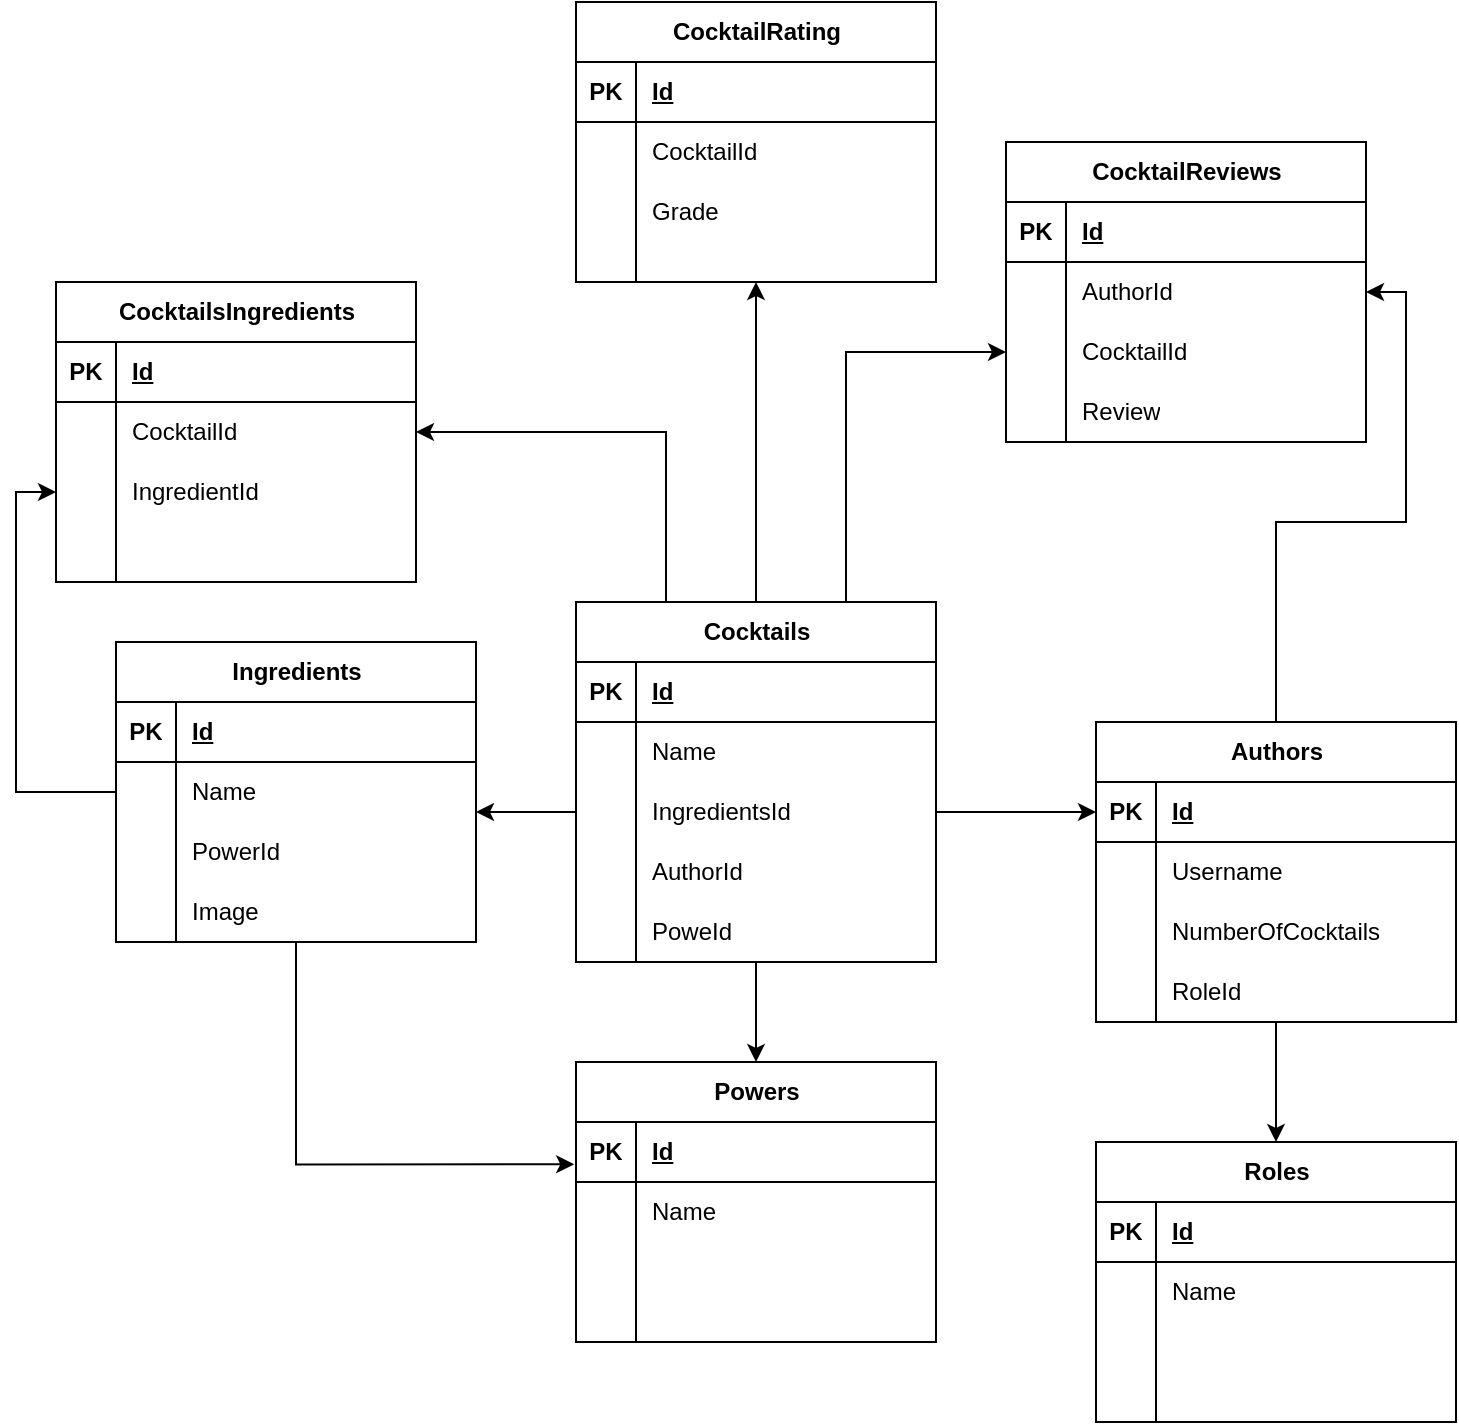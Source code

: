 <mxfile version="23.1.5" type="device">
  <diagram id="R2lEEEUBdFMjLlhIrx00" name="Page-1">
    <mxGraphModel dx="1687" dy="922" grid="1" gridSize="10" guides="1" tooltips="1" connect="1" arrows="1" fold="1" page="1" pageScale="1" pageWidth="850" pageHeight="1100" math="0" shadow="0" extFonts="Permanent Marker^https://fonts.googleapis.com/css?family=Permanent+Marker">
      <root>
        <mxCell id="0" />
        <mxCell id="1" parent="0" />
        <mxCell id="tjx7NVeAdlBkjloBfWhO-52" style="edgeStyle=orthogonalEdgeStyle;rounded=0;orthogonalLoop=1;jettySize=auto;html=1;entryX=0.5;entryY=0;entryDx=0;entryDy=0;" parent="1" source="tjx7NVeAdlBkjloBfWhO-1" target="tjx7NVeAdlBkjloBfWhO-35" edge="1">
          <mxGeometry relative="1" as="geometry" />
        </mxCell>
        <mxCell id="9WMXYfJEgyXdL9mKjUUM-34" style="edgeStyle=orthogonalEdgeStyle;rounded=0;orthogonalLoop=1;jettySize=auto;html=1;exitX=0.25;exitY=0;exitDx=0;exitDy=0;entryX=1;entryY=0.5;entryDx=0;entryDy=0;" edge="1" parent="1" source="tjx7NVeAdlBkjloBfWhO-1" target="9WMXYfJEgyXdL9mKjUUM-5">
          <mxGeometry relative="1" as="geometry" />
        </mxCell>
        <mxCell id="9WMXYfJEgyXdL9mKjUUM-35" style="edgeStyle=orthogonalEdgeStyle;rounded=0;orthogonalLoop=1;jettySize=auto;html=1;exitX=0.75;exitY=0;exitDx=0;exitDy=0;entryX=0;entryY=0.5;entryDx=0;entryDy=0;" edge="1" parent="1" source="tjx7NVeAdlBkjloBfWhO-1" target="9WMXYfJEgyXdL9mKjUUM-26">
          <mxGeometry relative="1" as="geometry" />
        </mxCell>
        <mxCell id="tjx7NVeAdlBkjloBfWhO-1" value="Cocktails" style="shape=table;startSize=30;container=1;collapsible=1;childLayout=tableLayout;fixedRows=1;rowLines=0;fontStyle=1;align=center;resizeLast=1;html=1;" parent="1" vertex="1">
          <mxGeometry x="345" y="410" width="180" height="180" as="geometry" />
        </mxCell>
        <mxCell id="tjx7NVeAdlBkjloBfWhO-2" value="" style="shape=tableRow;horizontal=0;startSize=0;swimlaneHead=0;swimlaneBody=0;fillColor=none;collapsible=0;dropTarget=0;points=[[0,0.5],[1,0.5]];portConstraint=eastwest;top=0;left=0;right=0;bottom=1;" parent="tjx7NVeAdlBkjloBfWhO-1" vertex="1">
          <mxGeometry y="30" width="180" height="30" as="geometry" />
        </mxCell>
        <mxCell id="tjx7NVeAdlBkjloBfWhO-3" value="PK" style="shape=partialRectangle;connectable=0;fillColor=none;top=0;left=0;bottom=0;right=0;fontStyle=1;overflow=hidden;whiteSpace=wrap;html=1;" parent="tjx7NVeAdlBkjloBfWhO-2" vertex="1">
          <mxGeometry width="30" height="30" as="geometry">
            <mxRectangle width="30" height="30" as="alternateBounds" />
          </mxGeometry>
        </mxCell>
        <mxCell id="tjx7NVeAdlBkjloBfWhO-4" value="Id" style="shape=partialRectangle;connectable=0;fillColor=none;top=0;left=0;bottom=0;right=0;align=left;spacingLeft=6;fontStyle=5;overflow=hidden;whiteSpace=wrap;html=1;" parent="tjx7NVeAdlBkjloBfWhO-2" vertex="1">
          <mxGeometry x="30" width="150" height="30" as="geometry">
            <mxRectangle width="150" height="30" as="alternateBounds" />
          </mxGeometry>
        </mxCell>
        <mxCell id="tjx7NVeAdlBkjloBfWhO-5" value="" style="shape=tableRow;horizontal=0;startSize=0;swimlaneHead=0;swimlaneBody=0;fillColor=none;collapsible=0;dropTarget=0;points=[[0,0.5],[1,0.5]];portConstraint=eastwest;top=0;left=0;right=0;bottom=0;" parent="tjx7NVeAdlBkjloBfWhO-1" vertex="1">
          <mxGeometry y="60" width="180" height="30" as="geometry" />
        </mxCell>
        <mxCell id="tjx7NVeAdlBkjloBfWhO-6" value="" style="shape=partialRectangle;connectable=0;fillColor=none;top=0;left=0;bottom=0;right=0;editable=1;overflow=hidden;whiteSpace=wrap;html=1;" parent="tjx7NVeAdlBkjloBfWhO-5" vertex="1">
          <mxGeometry width="30" height="30" as="geometry">
            <mxRectangle width="30" height="30" as="alternateBounds" />
          </mxGeometry>
        </mxCell>
        <mxCell id="tjx7NVeAdlBkjloBfWhO-7" value="Name" style="shape=partialRectangle;connectable=0;fillColor=none;top=0;left=0;bottom=0;right=0;align=left;spacingLeft=6;overflow=hidden;whiteSpace=wrap;html=1;" parent="tjx7NVeAdlBkjloBfWhO-5" vertex="1">
          <mxGeometry x="30" width="150" height="30" as="geometry">
            <mxRectangle width="150" height="30" as="alternateBounds" />
          </mxGeometry>
        </mxCell>
        <mxCell id="tjx7NVeAdlBkjloBfWhO-8" value="" style="shape=tableRow;horizontal=0;startSize=0;swimlaneHead=0;swimlaneBody=0;fillColor=none;collapsible=0;dropTarget=0;points=[[0,0.5],[1,0.5]];portConstraint=eastwest;top=0;left=0;right=0;bottom=0;" parent="tjx7NVeAdlBkjloBfWhO-1" vertex="1">
          <mxGeometry y="90" width="180" height="30" as="geometry" />
        </mxCell>
        <mxCell id="tjx7NVeAdlBkjloBfWhO-9" value="" style="shape=partialRectangle;connectable=0;fillColor=none;top=0;left=0;bottom=0;right=0;editable=1;overflow=hidden;whiteSpace=wrap;html=1;" parent="tjx7NVeAdlBkjloBfWhO-8" vertex="1">
          <mxGeometry width="30" height="30" as="geometry">
            <mxRectangle width="30" height="30" as="alternateBounds" />
          </mxGeometry>
        </mxCell>
        <mxCell id="tjx7NVeAdlBkjloBfWhO-10" value="IngredientsId" style="shape=partialRectangle;connectable=0;fillColor=none;top=0;left=0;bottom=0;right=0;align=left;spacingLeft=6;overflow=hidden;whiteSpace=wrap;html=1;" parent="tjx7NVeAdlBkjloBfWhO-8" vertex="1">
          <mxGeometry x="30" width="150" height="30" as="geometry">
            <mxRectangle width="150" height="30" as="alternateBounds" />
          </mxGeometry>
        </mxCell>
        <mxCell id="tjx7NVeAdlBkjloBfWhO-11" value="" style="shape=tableRow;horizontal=0;startSize=0;swimlaneHead=0;swimlaneBody=0;fillColor=none;collapsible=0;dropTarget=0;points=[[0,0.5],[1,0.5]];portConstraint=eastwest;top=0;left=0;right=0;bottom=0;" parent="tjx7NVeAdlBkjloBfWhO-1" vertex="1">
          <mxGeometry y="120" width="180" height="60" as="geometry" />
        </mxCell>
        <mxCell id="tjx7NVeAdlBkjloBfWhO-12" value="" style="shape=partialRectangle;connectable=0;fillColor=none;top=0;left=0;bottom=0;right=0;editable=1;overflow=hidden;whiteSpace=wrap;html=1;" parent="tjx7NVeAdlBkjloBfWhO-11" vertex="1">
          <mxGeometry width="30" height="60" as="geometry">
            <mxRectangle width="30" height="60" as="alternateBounds" />
          </mxGeometry>
        </mxCell>
        <mxCell id="tjx7NVeAdlBkjloBfWhO-13" value="" style="shape=partialRectangle;connectable=0;fillColor=none;top=0;left=0;bottom=0;right=0;align=left;spacingLeft=6;overflow=hidden;whiteSpace=wrap;html=1;" parent="tjx7NVeAdlBkjloBfWhO-11" vertex="1">
          <mxGeometry x="30" width="150" height="60" as="geometry">
            <mxRectangle width="150" height="60" as="alternateBounds" />
          </mxGeometry>
        </mxCell>
        <mxCell id="tjx7NVeAdlBkjloBfWhO-18" value="AuthorId" style="shape=partialRectangle;connectable=0;fillColor=none;top=0;left=0;bottom=0;right=0;align=left;spacingLeft=6;overflow=hidden;whiteSpace=wrap;html=1;" parent="1" vertex="1">
          <mxGeometry x="375" y="530" width="150" height="30" as="geometry">
            <mxRectangle width="150" height="30" as="alternateBounds" />
          </mxGeometry>
        </mxCell>
        <mxCell id="tjx7NVeAdlBkjloBfWhO-19" value="PoweId" style="shape=partialRectangle;connectable=0;fillColor=none;top=0;left=0;bottom=0;right=0;align=left;spacingLeft=6;overflow=hidden;whiteSpace=wrap;html=1;" parent="1" vertex="1">
          <mxGeometry x="375" y="560" width="150" height="30" as="geometry">
            <mxRectangle width="150" height="30" as="alternateBounds" />
          </mxGeometry>
        </mxCell>
        <mxCell id="tjx7NVeAdlBkjloBfWhO-82" style="edgeStyle=orthogonalEdgeStyle;rounded=0;orthogonalLoop=1;jettySize=auto;html=1;entryX=0.5;entryY=0;entryDx=0;entryDy=0;" parent="1" source="tjx7NVeAdlBkjloBfWhO-20" target="tjx7NVeAdlBkjloBfWhO-69" edge="1">
          <mxGeometry relative="1" as="geometry" />
        </mxCell>
        <mxCell id="9WMXYfJEgyXdL9mKjUUM-33" style="edgeStyle=orthogonalEdgeStyle;rounded=0;orthogonalLoop=1;jettySize=auto;html=1;entryX=1;entryY=0.5;entryDx=0;entryDy=0;" edge="1" parent="1" source="tjx7NVeAdlBkjloBfWhO-20" target="9WMXYfJEgyXdL9mKjUUM-23">
          <mxGeometry relative="1" as="geometry" />
        </mxCell>
        <mxCell id="tjx7NVeAdlBkjloBfWhO-20" value="Authors" style="shape=table;startSize=30;container=1;collapsible=1;childLayout=tableLayout;fixedRows=1;rowLines=0;fontStyle=1;align=center;resizeLast=1;html=1;" parent="1" vertex="1">
          <mxGeometry x="605" y="470" width="180" height="150" as="geometry" />
        </mxCell>
        <mxCell id="tjx7NVeAdlBkjloBfWhO-21" value="" style="shape=tableRow;horizontal=0;startSize=0;swimlaneHead=0;swimlaneBody=0;fillColor=none;collapsible=0;dropTarget=0;points=[[0,0.5],[1,0.5]];portConstraint=eastwest;top=0;left=0;right=0;bottom=1;" parent="tjx7NVeAdlBkjloBfWhO-20" vertex="1">
          <mxGeometry y="30" width="180" height="30" as="geometry" />
        </mxCell>
        <mxCell id="tjx7NVeAdlBkjloBfWhO-22" value="PK" style="shape=partialRectangle;connectable=0;fillColor=none;top=0;left=0;bottom=0;right=0;fontStyle=1;overflow=hidden;whiteSpace=wrap;html=1;" parent="tjx7NVeAdlBkjloBfWhO-21" vertex="1">
          <mxGeometry width="30" height="30" as="geometry">
            <mxRectangle width="30" height="30" as="alternateBounds" />
          </mxGeometry>
        </mxCell>
        <mxCell id="tjx7NVeAdlBkjloBfWhO-23" value="Id" style="shape=partialRectangle;connectable=0;fillColor=none;top=0;left=0;bottom=0;right=0;align=left;spacingLeft=6;fontStyle=5;overflow=hidden;whiteSpace=wrap;html=1;" parent="tjx7NVeAdlBkjloBfWhO-21" vertex="1">
          <mxGeometry x="30" width="150" height="30" as="geometry">
            <mxRectangle width="150" height="30" as="alternateBounds" />
          </mxGeometry>
        </mxCell>
        <mxCell id="tjx7NVeAdlBkjloBfWhO-24" value="" style="shape=tableRow;horizontal=0;startSize=0;swimlaneHead=0;swimlaneBody=0;fillColor=none;collapsible=0;dropTarget=0;points=[[0,0.5],[1,0.5]];portConstraint=eastwest;top=0;left=0;right=0;bottom=0;" parent="tjx7NVeAdlBkjloBfWhO-20" vertex="1">
          <mxGeometry y="60" width="180" height="30" as="geometry" />
        </mxCell>
        <mxCell id="tjx7NVeAdlBkjloBfWhO-25" value="" style="shape=partialRectangle;connectable=0;fillColor=none;top=0;left=0;bottom=0;right=0;editable=1;overflow=hidden;whiteSpace=wrap;html=1;" parent="tjx7NVeAdlBkjloBfWhO-24" vertex="1">
          <mxGeometry width="30" height="30" as="geometry">
            <mxRectangle width="30" height="30" as="alternateBounds" />
          </mxGeometry>
        </mxCell>
        <mxCell id="tjx7NVeAdlBkjloBfWhO-26" value="Username" style="shape=partialRectangle;connectable=0;fillColor=none;top=0;left=0;bottom=0;right=0;align=left;spacingLeft=6;overflow=hidden;whiteSpace=wrap;html=1;" parent="tjx7NVeAdlBkjloBfWhO-24" vertex="1">
          <mxGeometry x="30" width="150" height="30" as="geometry">
            <mxRectangle width="150" height="30" as="alternateBounds" />
          </mxGeometry>
        </mxCell>
        <mxCell id="tjx7NVeAdlBkjloBfWhO-27" value="" style="shape=tableRow;horizontal=0;startSize=0;swimlaneHead=0;swimlaneBody=0;fillColor=none;collapsible=0;dropTarget=0;points=[[0,0.5],[1,0.5]];portConstraint=eastwest;top=0;left=0;right=0;bottom=0;" parent="tjx7NVeAdlBkjloBfWhO-20" vertex="1">
          <mxGeometry y="90" width="180" height="30" as="geometry" />
        </mxCell>
        <mxCell id="tjx7NVeAdlBkjloBfWhO-28" value="" style="shape=partialRectangle;connectable=0;fillColor=none;top=0;left=0;bottom=0;right=0;editable=1;overflow=hidden;whiteSpace=wrap;html=1;" parent="tjx7NVeAdlBkjloBfWhO-27" vertex="1">
          <mxGeometry width="30" height="30" as="geometry">
            <mxRectangle width="30" height="30" as="alternateBounds" />
          </mxGeometry>
        </mxCell>
        <mxCell id="tjx7NVeAdlBkjloBfWhO-29" value="NumberOfCocktails" style="shape=partialRectangle;connectable=0;fillColor=none;top=0;left=0;bottom=0;right=0;align=left;spacingLeft=6;overflow=hidden;whiteSpace=wrap;html=1;" parent="tjx7NVeAdlBkjloBfWhO-27" vertex="1">
          <mxGeometry x="30" width="150" height="30" as="geometry">
            <mxRectangle width="150" height="30" as="alternateBounds" />
          </mxGeometry>
        </mxCell>
        <mxCell id="tjx7NVeAdlBkjloBfWhO-30" value="" style="shape=tableRow;horizontal=0;startSize=0;swimlaneHead=0;swimlaneBody=0;fillColor=none;collapsible=0;dropTarget=0;points=[[0,0.5],[1,0.5]];portConstraint=eastwest;top=0;left=0;right=0;bottom=0;" parent="tjx7NVeAdlBkjloBfWhO-20" vertex="1">
          <mxGeometry y="120" width="180" height="30" as="geometry" />
        </mxCell>
        <mxCell id="tjx7NVeAdlBkjloBfWhO-31" value="" style="shape=partialRectangle;connectable=0;fillColor=none;top=0;left=0;bottom=0;right=0;editable=1;overflow=hidden;whiteSpace=wrap;html=1;" parent="tjx7NVeAdlBkjloBfWhO-30" vertex="1">
          <mxGeometry width="30" height="30" as="geometry">
            <mxRectangle width="30" height="30" as="alternateBounds" />
          </mxGeometry>
        </mxCell>
        <mxCell id="tjx7NVeAdlBkjloBfWhO-32" value="" style="shape=partialRectangle;connectable=0;fillColor=none;top=0;left=0;bottom=0;right=0;align=left;spacingLeft=6;overflow=hidden;whiteSpace=wrap;html=1;" parent="tjx7NVeAdlBkjloBfWhO-30" vertex="1">
          <mxGeometry x="30" width="150" height="30" as="geometry">
            <mxRectangle width="150" height="30" as="alternateBounds" />
          </mxGeometry>
        </mxCell>
        <mxCell id="tjx7NVeAdlBkjloBfWhO-33" style="edgeStyle=orthogonalEdgeStyle;rounded=0;orthogonalLoop=1;jettySize=auto;html=1;exitX=1;exitY=0.5;exitDx=0;exitDy=0;entryX=0;entryY=0.5;entryDx=0;entryDy=0;" parent="1" source="tjx7NVeAdlBkjloBfWhO-8" target="tjx7NVeAdlBkjloBfWhO-21" edge="1">
          <mxGeometry relative="1" as="geometry" />
        </mxCell>
        <mxCell id="tjx7NVeAdlBkjloBfWhO-35" value="Powers" style="shape=table;startSize=30;container=1;collapsible=1;childLayout=tableLayout;fixedRows=1;rowLines=0;fontStyle=1;align=center;resizeLast=1;html=1;" parent="1" vertex="1">
          <mxGeometry x="345" y="640" width="180" height="140" as="geometry" />
        </mxCell>
        <mxCell id="tjx7NVeAdlBkjloBfWhO-36" value="" style="shape=tableRow;horizontal=0;startSize=0;swimlaneHead=0;swimlaneBody=0;fillColor=none;collapsible=0;dropTarget=0;points=[[0,0.5],[1,0.5]];portConstraint=eastwest;top=0;left=0;right=0;bottom=1;" parent="tjx7NVeAdlBkjloBfWhO-35" vertex="1">
          <mxGeometry y="30" width="180" height="30" as="geometry" />
        </mxCell>
        <mxCell id="tjx7NVeAdlBkjloBfWhO-37" value="PK" style="shape=partialRectangle;connectable=0;fillColor=none;top=0;left=0;bottom=0;right=0;fontStyle=1;overflow=hidden;whiteSpace=wrap;html=1;" parent="tjx7NVeAdlBkjloBfWhO-36" vertex="1">
          <mxGeometry width="30" height="30" as="geometry">
            <mxRectangle width="30" height="30" as="alternateBounds" />
          </mxGeometry>
        </mxCell>
        <mxCell id="tjx7NVeAdlBkjloBfWhO-38" value="Id" style="shape=partialRectangle;connectable=0;fillColor=none;top=0;left=0;bottom=0;right=0;align=left;spacingLeft=6;fontStyle=5;overflow=hidden;whiteSpace=wrap;html=1;" parent="tjx7NVeAdlBkjloBfWhO-36" vertex="1">
          <mxGeometry x="30" width="150" height="30" as="geometry">
            <mxRectangle width="150" height="30" as="alternateBounds" />
          </mxGeometry>
        </mxCell>
        <mxCell id="tjx7NVeAdlBkjloBfWhO-39" value="" style="shape=tableRow;horizontal=0;startSize=0;swimlaneHead=0;swimlaneBody=0;fillColor=none;collapsible=0;dropTarget=0;points=[[0,0.5],[1,0.5]];portConstraint=eastwest;top=0;left=0;right=0;bottom=0;" parent="tjx7NVeAdlBkjloBfWhO-35" vertex="1">
          <mxGeometry y="60" width="180" height="30" as="geometry" />
        </mxCell>
        <mxCell id="tjx7NVeAdlBkjloBfWhO-40" value="" style="shape=partialRectangle;connectable=0;fillColor=none;top=0;left=0;bottom=0;right=0;editable=1;overflow=hidden;whiteSpace=wrap;html=1;" parent="tjx7NVeAdlBkjloBfWhO-39" vertex="1">
          <mxGeometry width="30" height="30" as="geometry">
            <mxRectangle width="30" height="30" as="alternateBounds" />
          </mxGeometry>
        </mxCell>
        <mxCell id="tjx7NVeAdlBkjloBfWhO-41" value="Name" style="shape=partialRectangle;connectable=0;fillColor=none;top=0;left=0;bottom=0;right=0;align=left;spacingLeft=6;overflow=hidden;whiteSpace=wrap;html=1;" parent="tjx7NVeAdlBkjloBfWhO-39" vertex="1">
          <mxGeometry x="30" width="150" height="30" as="geometry">
            <mxRectangle width="150" height="30" as="alternateBounds" />
          </mxGeometry>
        </mxCell>
        <mxCell id="tjx7NVeAdlBkjloBfWhO-42" value="" style="shape=tableRow;horizontal=0;startSize=0;swimlaneHead=0;swimlaneBody=0;fillColor=none;collapsible=0;dropTarget=0;points=[[0,0.5],[1,0.5]];portConstraint=eastwest;top=0;left=0;right=0;bottom=0;" parent="tjx7NVeAdlBkjloBfWhO-35" vertex="1">
          <mxGeometry y="90" width="180" height="30" as="geometry" />
        </mxCell>
        <mxCell id="tjx7NVeAdlBkjloBfWhO-43" value="" style="shape=partialRectangle;connectable=0;fillColor=none;top=0;left=0;bottom=0;right=0;editable=1;overflow=hidden;whiteSpace=wrap;html=1;" parent="tjx7NVeAdlBkjloBfWhO-42" vertex="1">
          <mxGeometry width="30" height="30" as="geometry">
            <mxRectangle width="30" height="30" as="alternateBounds" />
          </mxGeometry>
        </mxCell>
        <mxCell id="tjx7NVeAdlBkjloBfWhO-44" value="" style="shape=partialRectangle;connectable=0;fillColor=none;top=0;left=0;bottom=0;right=0;align=left;spacingLeft=6;overflow=hidden;whiteSpace=wrap;html=1;" parent="tjx7NVeAdlBkjloBfWhO-42" vertex="1">
          <mxGeometry x="30" width="150" height="30" as="geometry">
            <mxRectangle width="150" height="30" as="alternateBounds" />
          </mxGeometry>
        </mxCell>
        <mxCell id="tjx7NVeAdlBkjloBfWhO-45" value="" style="shape=tableRow;horizontal=0;startSize=0;swimlaneHead=0;swimlaneBody=0;fillColor=none;collapsible=0;dropTarget=0;points=[[0,0.5],[1,0.5]];portConstraint=eastwest;top=0;left=0;right=0;bottom=0;" parent="tjx7NVeAdlBkjloBfWhO-35" vertex="1">
          <mxGeometry y="120" width="180" height="20" as="geometry" />
        </mxCell>
        <mxCell id="tjx7NVeAdlBkjloBfWhO-46" value="" style="shape=partialRectangle;connectable=0;fillColor=none;top=0;left=0;bottom=0;right=0;editable=1;overflow=hidden;whiteSpace=wrap;html=1;" parent="tjx7NVeAdlBkjloBfWhO-45" vertex="1">
          <mxGeometry width="30" height="20" as="geometry">
            <mxRectangle width="30" height="20" as="alternateBounds" />
          </mxGeometry>
        </mxCell>
        <mxCell id="tjx7NVeAdlBkjloBfWhO-47" value="" style="shape=partialRectangle;connectable=0;fillColor=none;top=0;left=0;bottom=0;right=0;align=left;spacingLeft=6;overflow=hidden;whiteSpace=wrap;html=1;" parent="tjx7NVeAdlBkjloBfWhO-45" vertex="1">
          <mxGeometry x="30" width="150" height="20" as="geometry">
            <mxRectangle width="150" height="20" as="alternateBounds" />
          </mxGeometry>
        </mxCell>
        <mxCell id="tjx7NVeAdlBkjloBfWhO-53" value="Ingredients" style="shape=table;startSize=30;container=1;collapsible=1;childLayout=tableLayout;fixedRows=1;rowLines=0;fontStyle=1;align=center;resizeLast=1;html=1;" parent="1" vertex="1">
          <mxGeometry x="115" y="430" width="180" height="150" as="geometry" />
        </mxCell>
        <mxCell id="tjx7NVeAdlBkjloBfWhO-54" value="" style="shape=tableRow;horizontal=0;startSize=0;swimlaneHead=0;swimlaneBody=0;fillColor=none;collapsible=0;dropTarget=0;points=[[0,0.5],[1,0.5]];portConstraint=eastwest;top=0;left=0;right=0;bottom=1;" parent="tjx7NVeAdlBkjloBfWhO-53" vertex="1">
          <mxGeometry y="30" width="180" height="30" as="geometry" />
        </mxCell>
        <mxCell id="tjx7NVeAdlBkjloBfWhO-55" value="PK" style="shape=partialRectangle;connectable=0;fillColor=none;top=0;left=0;bottom=0;right=0;fontStyle=1;overflow=hidden;whiteSpace=wrap;html=1;" parent="tjx7NVeAdlBkjloBfWhO-54" vertex="1">
          <mxGeometry width="30" height="30" as="geometry">
            <mxRectangle width="30" height="30" as="alternateBounds" />
          </mxGeometry>
        </mxCell>
        <mxCell id="tjx7NVeAdlBkjloBfWhO-56" value="Id" style="shape=partialRectangle;connectable=0;fillColor=none;top=0;left=0;bottom=0;right=0;align=left;spacingLeft=6;fontStyle=5;overflow=hidden;whiteSpace=wrap;html=1;" parent="tjx7NVeAdlBkjloBfWhO-54" vertex="1">
          <mxGeometry x="30" width="150" height="30" as="geometry">
            <mxRectangle width="150" height="30" as="alternateBounds" />
          </mxGeometry>
        </mxCell>
        <mxCell id="tjx7NVeAdlBkjloBfWhO-57" value="" style="shape=tableRow;horizontal=0;startSize=0;swimlaneHead=0;swimlaneBody=0;fillColor=none;collapsible=0;dropTarget=0;points=[[0,0.5],[1,0.5]];portConstraint=eastwest;top=0;left=0;right=0;bottom=0;" parent="tjx7NVeAdlBkjloBfWhO-53" vertex="1">
          <mxGeometry y="60" width="180" height="30" as="geometry" />
        </mxCell>
        <mxCell id="tjx7NVeAdlBkjloBfWhO-58" value="" style="shape=partialRectangle;connectable=0;fillColor=none;top=0;left=0;bottom=0;right=0;editable=1;overflow=hidden;whiteSpace=wrap;html=1;" parent="tjx7NVeAdlBkjloBfWhO-57" vertex="1">
          <mxGeometry width="30" height="30" as="geometry">
            <mxRectangle width="30" height="30" as="alternateBounds" />
          </mxGeometry>
        </mxCell>
        <mxCell id="tjx7NVeAdlBkjloBfWhO-59" value="Name" style="shape=partialRectangle;connectable=0;fillColor=none;top=0;left=0;bottom=0;right=0;align=left;spacingLeft=6;overflow=hidden;whiteSpace=wrap;html=1;" parent="tjx7NVeAdlBkjloBfWhO-57" vertex="1">
          <mxGeometry x="30" width="150" height="30" as="geometry">
            <mxRectangle width="150" height="30" as="alternateBounds" />
          </mxGeometry>
        </mxCell>
        <mxCell id="tjx7NVeAdlBkjloBfWhO-60" value="" style="shape=tableRow;horizontal=0;startSize=0;swimlaneHead=0;swimlaneBody=0;fillColor=none;collapsible=0;dropTarget=0;points=[[0,0.5],[1,0.5]];portConstraint=eastwest;top=0;left=0;right=0;bottom=0;" parent="tjx7NVeAdlBkjloBfWhO-53" vertex="1">
          <mxGeometry y="90" width="180" height="30" as="geometry" />
        </mxCell>
        <mxCell id="tjx7NVeAdlBkjloBfWhO-61" value="" style="shape=partialRectangle;connectable=0;fillColor=none;top=0;left=0;bottom=0;right=0;editable=1;overflow=hidden;whiteSpace=wrap;html=1;" parent="tjx7NVeAdlBkjloBfWhO-60" vertex="1">
          <mxGeometry width="30" height="30" as="geometry">
            <mxRectangle width="30" height="30" as="alternateBounds" />
          </mxGeometry>
        </mxCell>
        <mxCell id="tjx7NVeAdlBkjloBfWhO-62" value="PowerId" style="shape=partialRectangle;connectable=0;fillColor=none;top=0;left=0;bottom=0;right=0;align=left;spacingLeft=6;overflow=hidden;whiteSpace=wrap;html=1;" parent="tjx7NVeAdlBkjloBfWhO-60" vertex="1">
          <mxGeometry x="30" width="150" height="30" as="geometry">
            <mxRectangle width="150" height="30" as="alternateBounds" />
          </mxGeometry>
        </mxCell>
        <mxCell id="tjx7NVeAdlBkjloBfWhO-63" value="" style="shape=tableRow;horizontal=0;startSize=0;swimlaneHead=0;swimlaneBody=0;fillColor=none;collapsible=0;dropTarget=0;points=[[0,0.5],[1,0.5]];portConstraint=eastwest;top=0;left=0;right=0;bottom=0;" parent="tjx7NVeAdlBkjloBfWhO-53" vertex="1">
          <mxGeometry y="120" width="180" height="30" as="geometry" />
        </mxCell>
        <mxCell id="tjx7NVeAdlBkjloBfWhO-64" value="" style="shape=partialRectangle;connectable=0;fillColor=none;top=0;left=0;bottom=0;right=0;editable=1;overflow=hidden;whiteSpace=wrap;html=1;" parent="tjx7NVeAdlBkjloBfWhO-63" vertex="1">
          <mxGeometry width="30" height="30" as="geometry">
            <mxRectangle width="30" height="30" as="alternateBounds" />
          </mxGeometry>
        </mxCell>
        <mxCell id="tjx7NVeAdlBkjloBfWhO-65" value="" style="shape=partialRectangle;connectable=0;fillColor=none;top=0;left=0;bottom=0;right=0;align=left;spacingLeft=6;overflow=hidden;whiteSpace=wrap;html=1;" parent="tjx7NVeAdlBkjloBfWhO-63" vertex="1">
          <mxGeometry x="30" width="150" height="30" as="geometry">
            <mxRectangle width="150" height="30" as="alternateBounds" />
          </mxGeometry>
        </mxCell>
        <mxCell id="tjx7NVeAdlBkjloBfWhO-66" style="edgeStyle=orthogonalEdgeStyle;rounded=0;orthogonalLoop=1;jettySize=auto;html=1;entryX=1;entryY=0.833;entryDx=0;entryDy=0;entryPerimeter=0;" parent="1" source="tjx7NVeAdlBkjloBfWhO-8" target="tjx7NVeAdlBkjloBfWhO-57" edge="1">
          <mxGeometry relative="1" as="geometry" />
        </mxCell>
        <mxCell id="tjx7NVeAdlBkjloBfWhO-67" style="edgeStyle=orthogonalEdgeStyle;rounded=0;orthogonalLoop=1;jettySize=auto;html=1;entryX=-0.005;entryY=0.706;entryDx=0;entryDy=0;entryPerimeter=0;" parent="1" source="tjx7NVeAdlBkjloBfWhO-53" target="tjx7NVeAdlBkjloBfWhO-36" edge="1">
          <mxGeometry relative="1" as="geometry" />
        </mxCell>
        <mxCell id="tjx7NVeAdlBkjloBfWhO-68" value="RoleId" style="shape=partialRectangle;connectable=0;fillColor=none;top=0;left=0;bottom=0;right=0;align=left;spacingLeft=6;overflow=hidden;whiteSpace=wrap;html=1;" parent="1" vertex="1">
          <mxGeometry x="635" y="590" width="150" height="30" as="geometry">
            <mxRectangle width="150" height="30" as="alternateBounds" />
          </mxGeometry>
        </mxCell>
        <mxCell id="tjx7NVeAdlBkjloBfWhO-69" value="Roles" style="shape=table;startSize=30;container=1;collapsible=1;childLayout=tableLayout;fixedRows=1;rowLines=0;fontStyle=1;align=center;resizeLast=1;html=1;" parent="1" vertex="1">
          <mxGeometry x="605" y="680" width="180" height="140" as="geometry" />
        </mxCell>
        <mxCell id="tjx7NVeAdlBkjloBfWhO-70" value="" style="shape=tableRow;horizontal=0;startSize=0;swimlaneHead=0;swimlaneBody=0;fillColor=none;collapsible=0;dropTarget=0;points=[[0,0.5],[1,0.5]];portConstraint=eastwest;top=0;left=0;right=0;bottom=1;" parent="tjx7NVeAdlBkjloBfWhO-69" vertex="1">
          <mxGeometry y="30" width="180" height="30" as="geometry" />
        </mxCell>
        <mxCell id="tjx7NVeAdlBkjloBfWhO-71" value="PK" style="shape=partialRectangle;connectable=0;fillColor=none;top=0;left=0;bottom=0;right=0;fontStyle=1;overflow=hidden;whiteSpace=wrap;html=1;" parent="tjx7NVeAdlBkjloBfWhO-70" vertex="1">
          <mxGeometry width="30" height="30" as="geometry">
            <mxRectangle width="30" height="30" as="alternateBounds" />
          </mxGeometry>
        </mxCell>
        <mxCell id="tjx7NVeAdlBkjloBfWhO-72" value="Id" style="shape=partialRectangle;connectable=0;fillColor=none;top=0;left=0;bottom=0;right=0;align=left;spacingLeft=6;fontStyle=5;overflow=hidden;whiteSpace=wrap;html=1;" parent="tjx7NVeAdlBkjloBfWhO-70" vertex="1">
          <mxGeometry x="30" width="150" height="30" as="geometry">
            <mxRectangle width="150" height="30" as="alternateBounds" />
          </mxGeometry>
        </mxCell>
        <mxCell id="tjx7NVeAdlBkjloBfWhO-73" value="" style="shape=tableRow;horizontal=0;startSize=0;swimlaneHead=0;swimlaneBody=0;fillColor=none;collapsible=0;dropTarget=0;points=[[0,0.5],[1,0.5]];portConstraint=eastwest;top=0;left=0;right=0;bottom=0;" parent="tjx7NVeAdlBkjloBfWhO-69" vertex="1">
          <mxGeometry y="60" width="180" height="30" as="geometry" />
        </mxCell>
        <mxCell id="tjx7NVeAdlBkjloBfWhO-74" value="" style="shape=partialRectangle;connectable=0;fillColor=none;top=0;left=0;bottom=0;right=0;editable=1;overflow=hidden;whiteSpace=wrap;html=1;" parent="tjx7NVeAdlBkjloBfWhO-73" vertex="1">
          <mxGeometry width="30" height="30" as="geometry">
            <mxRectangle width="30" height="30" as="alternateBounds" />
          </mxGeometry>
        </mxCell>
        <mxCell id="tjx7NVeAdlBkjloBfWhO-75" value="Name" style="shape=partialRectangle;connectable=0;fillColor=none;top=0;left=0;bottom=0;right=0;align=left;spacingLeft=6;overflow=hidden;whiteSpace=wrap;html=1;" parent="tjx7NVeAdlBkjloBfWhO-73" vertex="1">
          <mxGeometry x="30" width="150" height="30" as="geometry">
            <mxRectangle width="150" height="30" as="alternateBounds" />
          </mxGeometry>
        </mxCell>
        <mxCell id="tjx7NVeAdlBkjloBfWhO-76" value="" style="shape=tableRow;horizontal=0;startSize=0;swimlaneHead=0;swimlaneBody=0;fillColor=none;collapsible=0;dropTarget=0;points=[[0,0.5],[1,0.5]];portConstraint=eastwest;top=0;left=0;right=0;bottom=0;" parent="tjx7NVeAdlBkjloBfWhO-69" vertex="1">
          <mxGeometry y="90" width="180" height="30" as="geometry" />
        </mxCell>
        <mxCell id="tjx7NVeAdlBkjloBfWhO-77" value="" style="shape=partialRectangle;connectable=0;fillColor=none;top=0;left=0;bottom=0;right=0;editable=1;overflow=hidden;whiteSpace=wrap;html=1;" parent="tjx7NVeAdlBkjloBfWhO-76" vertex="1">
          <mxGeometry width="30" height="30" as="geometry">
            <mxRectangle width="30" height="30" as="alternateBounds" />
          </mxGeometry>
        </mxCell>
        <mxCell id="tjx7NVeAdlBkjloBfWhO-78" value="" style="shape=partialRectangle;connectable=0;fillColor=none;top=0;left=0;bottom=0;right=0;align=left;spacingLeft=6;overflow=hidden;whiteSpace=wrap;html=1;" parent="tjx7NVeAdlBkjloBfWhO-76" vertex="1">
          <mxGeometry x="30" width="150" height="30" as="geometry">
            <mxRectangle width="150" height="30" as="alternateBounds" />
          </mxGeometry>
        </mxCell>
        <mxCell id="tjx7NVeAdlBkjloBfWhO-79" value="" style="shape=tableRow;horizontal=0;startSize=0;swimlaneHead=0;swimlaneBody=0;fillColor=none;collapsible=0;dropTarget=0;points=[[0,0.5],[1,0.5]];portConstraint=eastwest;top=0;left=0;right=0;bottom=0;" parent="tjx7NVeAdlBkjloBfWhO-69" vertex="1">
          <mxGeometry y="120" width="180" height="20" as="geometry" />
        </mxCell>
        <mxCell id="tjx7NVeAdlBkjloBfWhO-80" value="" style="shape=partialRectangle;connectable=0;fillColor=none;top=0;left=0;bottom=0;right=0;editable=1;overflow=hidden;whiteSpace=wrap;html=1;" parent="tjx7NVeAdlBkjloBfWhO-79" vertex="1">
          <mxGeometry width="30" height="20" as="geometry">
            <mxRectangle width="30" height="20" as="alternateBounds" />
          </mxGeometry>
        </mxCell>
        <mxCell id="tjx7NVeAdlBkjloBfWhO-81" value="" style="shape=partialRectangle;connectable=0;fillColor=none;top=0;left=0;bottom=0;right=0;align=left;spacingLeft=6;overflow=hidden;whiteSpace=wrap;html=1;" parent="tjx7NVeAdlBkjloBfWhO-79" vertex="1">
          <mxGeometry x="30" width="150" height="20" as="geometry">
            <mxRectangle width="150" height="20" as="alternateBounds" />
          </mxGeometry>
        </mxCell>
        <mxCell id="tjx7NVeAdlBkjloBfWhO-83" value="Image" style="shape=partialRectangle;connectable=0;fillColor=none;top=0;left=0;bottom=0;right=0;align=left;spacingLeft=6;overflow=hidden;whiteSpace=wrap;html=1;" parent="1" vertex="1">
          <mxGeometry x="145" y="550" width="150" height="30" as="geometry">
            <mxRectangle width="150" height="30" as="alternateBounds" />
          </mxGeometry>
        </mxCell>
        <mxCell id="9WMXYfJEgyXdL9mKjUUM-1" value="CocktailsIngredients" style="shape=table;startSize=30;container=1;collapsible=1;childLayout=tableLayout;fixedRows=1;rowLines=0;fontStyle=1;align=center;resizeLast=1;html=1;" vertex="1" parent="1">
          <mxGeometry x="85" y="250" width="180" height="150" as="geometry" />
        </mxCell>
        <mxCell id="9WMXYfJEgyXdL9mKjUUM-2" value="" style="shape=tableRow;horizontal=0;startSize=0;swimlaneHead=0;swimlaneBody=0;fillColor=none;collapsible=0;dropTarget=0;points=[[0,0.5],[1,0.5]];portConstraint=eastwest;top=0;left=0;right=0;bottom=1;" vertex="1" parent="9WMXYfJEgyXdL9mKjUUM-1">
          <mxGeometry y="30" width="180" height="30" as="geometry" />
        </mxCell>
        <mxCell id="9WMXYfJEgyXdL9mKjUUM-3" value="PK" style="shape=partialRectangle;connectable=0;fillColor=none;top=0;left=0;bottom=0;right=0;fontStyle=1;overflow=hidden;whiteSpace=wrap;html=1;" vertex="1" parent="9WMXYfJEgyXdL9mKjUUM-2">
          <mxGeometry width="30" height="30" as="geometry">
            <mxRectangle width="30" height="30" as="alternateBounds" />
          </mxGeometry>
        </mxCell>
        <mxCell id="9WMXYfJEgyXdL9mKjUUM-4" value="Id" style="shape=partialRectangle;connectable=0;fillColor=none;top=0;left=0;bottom=0;right=0;align=left;spacingLeft=6;fontStyle=5;overflow=hidden;whiteSpace=wrap;html=1;" vertex="1" parent="9WMXYfJEgyXdL9mKjUUM-2">
          <mxGeometry x="30" width="150" height="30" as="geometry">
            <mxRectangle width="150" height="30" as="alternateBounds" />
          </mxGeometry>
        </mxCell>
        <mxCell id="9WMXYfJEgyXdL9mKjUUM-5" value="" style="shape=tableRow;horizontal=0;startSize=0;swimlaneHead=0;swimlaneBody=0;fillColor=none;collapsible=0;dropTarget=0;points=[[0,0.5],[1,0.5]];portConstraint=eastwest;top=0;left=0;right=0;bottom=0;" vertex="1" parent="9WMXYfJEgyXdL9mKjUUM-1">
          <mxGeometry y="60" width="180" height="30" as="geometry" />
        </mxCell>
        <mxCell id="9WMXYfJEgyXdL9mKjUUM-6" value="" style="shape=partialRectangle;connectable=0;fillColor=none;top=0;left=0;bottom=0;right=0;editable=1;overflow=hidden;whiteSpace=wrap;html=1;" vertex="1" parent="9WMXYfJEgyXdL9mKjUUM-5">
          <mxGeometry width="30" height="30" as="geometry">
            <mxRectangle width="30" height="30" as="alternateBounds" />
          </mxGeometry>
        </mxCell>
        <mxCell id="9WMXYfJEgyXdL9mKjUUM-7" value="CocktailId" style="shape=partialRectangle;connectable=0;fillColor=none;top=0;left=0;bottom=0;right=0;align=left;spacingLeft=6;overflow=hidden;whiteSpace=wrap;html=1;" vertex="1" parent="9WMXYfJEgyXdL9mKjUUM-5">
          <mxGeometry x="30" width="150" height="30" as="geometry">
            <mxRectangle width="150" height="30" as="alternateBounds" />
          </mxGeometry>
        </mxCell>
        <mxCell id="9WMXYfJEgyXdL9mKjUUM-8" value="" style="shape=tableRow;horizontal=0;startSize=0;swimlaneHead=0;swimlaneBody=0;fillColor=none;collapsible=0;dropTarget=0;points=[[0,0.5],[1,0.5]];portConstraint=eastwest;top=0;left=0;right=0;bottom=0;" vertex="1" parent="9WMXYfJEgyXdL9mKjUUM-1">
          <mxGeometry y="90" width="180" height="30" as="geometry" />
        </mxCell>
        <mxCell id="9WMXYfJEgyXdL9mKjUUM-9" value="" style="shape=partialRectangle;connectable=0;fillColor=none;top=0;left=0;bottom=0;right=0;editable=1;overflow=hidden;whiteSpace=wrap;html=1;" vertex="1" parent="9WMXYfJEgyXdL9mKjUUM-8">
          <mxGeometry width="30" height="30" as="geometry">
            <mxRectangle width="30" height="30" as="alternateBounds" />
          </mxGeometry>
        </mxCell>
        <mxCell id="9WMXYfJEgyXdL9mKjUUM-10" value="IngredientId" style="shape=partialRectangle;connectable=0;fillColor=none;top=0;left=0;bottom=0;right=0;align=left;spacingLeft=6;overflow=hidden;whiteSpace=wrap;html=1;" vertex="1" parent="9WMXYfJEgyXdL9mKjUUM-8">
          <mxGeometry x="30" width="150" height="30" as="geometry">
            <mxRectangle width="150" height="30" as="alternateBounds" />
          </mxGeometry>
        </mxCell>
        <mxCell id="9WMXYfJEgyXdL9mKjUUM-11" value="" style="shape=tableRow;horizontal=0;startSize=0;swimlaneHead=0;swimlaneBody=0;fillColor=none;collapsible=0;dropTarget=0;points=[[0,0.5],[1,0.5]];portConstraint=eastwest;top=0;left=0;right=0;bottom=0;" vertex="1" parent="9WMXYfJEgyXdL9mKjUUM-1">
          <mxGeometry y="120" width="180" height="30" as="geometry" />
        </mxCell>
        <mxCell id="9WMXYfJEgyXdL9mKjUUM-12" value="" style="shape=partialRectangle;connectable=0;fillColor=none;top=0;left=0;bottom=0;right=0;editable=1;overflow=hidden;whiteSpace=wrap;html=1;" vertex="1" parent="9WMXYfJEgyXdL9mKjUUM-11">
          <mxGeometry width="30" height="30" as="geometry">
            <mxRectangle width="30" height="30" as="alternateBounds" />
          </mxGeometry>
        </mxCell>
        <mxCell id="9WMXYfJEgyXdL9mKjUUM-13" value="" style="shape=partialRectangle;connectable=0;fillColor=none;top=0;left=0;bottom=0;right=0;align=left;spacingLeft=6;overflow=hidden;whiteSpace=wrap;html=1;" vertex="1" parent="9WMXYfJEgyXdL9mKjUUM-11">
          <mxGeometry x="30" width="150" height="30" as="geometry">
            <mxRectangle width="150" height="30" as="alternateBounds" />
          </mxGeometry>
        </mxCell>
        <mxCell id="9WMXYfJEgyXdL9mKjUUM-18" style="edgeStyle=orthogonalEdgeStyle;rounded=0;orthogonalLoop=1;jettySize=auto;html=1;entryX=0;entryY=0.5;entryDx=0;entryDy=0;" edge="1" parent="1" source="tjx7NVeAdlBkjloBfWhO-57" target="9WMXYfJEgyXdL9mKjUUM-8">
          <mxGeometry relative="1" as="geometry" />
        </mxCell>
        <mxCell id="9WMXYfJEgyXdL9mKjUUM-19" value="CocktailReviews" style="shape=table;startSize=30;container=1;collapsible=1;childLayout=tableLayout;fixedRows=1;rowLines=0;fontStyle=1;align=center;resizeLast=1;html=1;" vertex="1" parent="1">
          <mxGeometry x="560" y="180" width="180" height="150" as="geometry" />
        </mxCell>
        <mxCell id="9WMXYfJEgyXdL9mKjUUM-20" value="" style="shape=tableRow;horizontal=0;startSize=0;swimlaneHead=0;swimlaneBody=0;fillColor=none;collapsible=0;dropTarget=0;points=[[0,0.5],[1,0.5]];portConstraint=eastwest;top=0;left=0;right=0;bottom=1;" vertex="1" parent="9WMXYfJEgyXdL9mKjUUM-19">
          <mxGeometry y="30" width="180" height="30" as="geometry" />
        </mxCell>
        <mxCell id="9WMXYfJEgyXdL9mKjUUM-21" value="PK" style="shape=partialRectangle;connectable=0;fillColor=none;top=0;left=0;bottom=0;right=0;fontStyle=1;overflow=hidden;whiteSpace=wrap;html=1;" vertex="1" parent="9WMXYfJEgyXdL9mKjUUM-20">
          <mxGeometry width="30" height="30" as="geometry">
            <mxRectangle width="30" height="30" as="alternateBounds" />
          </mxGeometry>
        </mxCell>
        <mxCell id="9WMXYfJEgyXdL9mKjUUM-22" value="Id" style="shape=partialRectangle;connectable=0;fillColor=none;top=0;left=0;bottom=0;right=0;align=left;spacingLeft=6;fontStyle=5;overflow=hidden;whiteSpace=wrap;html=1;" vertex="1" parent="9WMXYfJEgyXdL9mKjUUM-20">
          <mxGeometry x="30" width="150" height="30" as="geometry">
            <mxRectangle width="150" height="30" as="alternateBounds" />
          </mxGeometry>
        </mxCell>
        <mxCell id="9WMXYfJEgyXdL9mKjUUM-23" value="" style="shape=tableRow;horizontal=0;startSize=0;swimlaneHead=0;swimlaneBody=0;fillColor=none;collapsible=0;dropTarget=0;points=[[0,0.5],[1,0.5]];portConstraint=eastwest;top=0;left=0;right=0;bottom=0;" vertex="1" parent="9WMXYfJEgyXdL9mKjUUM-19">
          <mxGeometry y="60" width="180" height="30" as="geometry" />
        </mxCell>
        <mxCell id="9WMXYfJEgyXdL9mKjUUM-24" value="" style="shape=partialRectangle;connectable=0;fillColor=none;top=0;left=0;bottom=0;right=0;editable=1;overflow=hidden;whiteSpace=wrap;html=1;" vertex="1" parent="9WMXYfJEgyXdL9mKjUUM-23">
          <mxGeometry width="30" height="30" as="geometry">
            <mxRectangle width="30" height="30" as="alternateBounds" />
          </mxGeometry>
        </mxCell>
        <mxCell id="9WMXYfJEgyXdL9mKjUUM-25" value="AuthorId" style="shape=partialRectangle;connectable=0;fillColor=none;top=0;left=0;bottom=0;right=0;align=left;spacingLeft=6;overflow=hidden;whiteSpace=wrap;html=1;" vertex="1" parent="9WMXYfJEgyXdL9mKjUUM-23">
          <mxGeometry x="30" width="150" height="30" as="geometry">
            <mxRectangle width="150" height="30" as="alternateBounds" />
          </mxGeometry>
        </mxCell>
        <mxCell id="9WMXYfJEgyXdL9mKjUUM-26" value="" style="shape=tableRow;horizontal=0;startSize=0;swimlaneHead=0;swimlaneBody=0;fillColor=none;collapsible=0;dropTarget=0;points=[[0,0.5],[1,0.5]];portConstraint=eastwest;top=0;left=0;right=0;bottom=0;" vertex="1" parent="9WMXYfJEgyXdL9mKjUUM-19">
          <mxGeometry y="90" width="180" height="30" as="geometry" />
        </mxCell>
        <mxCell id="9WMXYfJEgyXdL9mKjUUM-27" value="" style="shape=partialRectangle;connectable=0;fillColor=none;top=0;left=0;bottom=0;right=0;editable=1;overflow=hidden;whiteSpace=wrap;html=1;" vertex="1" parent="9WMXYfJEgyXdL9mKjUUM-26">
          <mxGeometry width="30" height="30" as="geometry">
            <mxRectangle width="30" height="30" as="alternateBounds" />
          </mxGeometry>
        </mxCell>
        <mxCell id="9WMXYfJEgyXdL9mKjUUM-28" value="CocktailId" style="shape=partialRectangle;connectable=0;fillColor=none;top=0;left=0;bottom=0;right=0;align=left;spacingLeft=6;overflow=hidden;whiteSpace=wrap;html=1;" vertex="1" parent="9WMXYfJEgyXdL9mKjUUM-26">
          <mxGeometry x="30" width="150" height="30" as="geometry">
            <mxRectangle width="150" height="30" as="alternateBounds" />
          </mxGeometry>
        </mxCell>
        <mxCell id="9WMXYfJEgyXdL9mKjUUM-29" value="" style="shape=tableRow;horizontal=0;startSize=0;swimlaneHead=0;swimlaneBody=0;fillColor=none;collapsible=0;dropTarget=0;points=[[0,0.5],[1,0.5]];portConstraint=eastwest;top=0;left=0;right=0;bottom=0;" vertex="1" parent="9WMXYfJEgyXdL9mKjUUM-19">
          <mxGeometry y="120" width="180" height="30" as="geometry" />
        </mxCell>
        <mxCell id="9WMXYfJEgyXdL9mKjUUM-30" value="" style="shape=partialRectangle;connectable=0;fillColor=none;top=0;left=0;bottom=0;right=0;editable=1;overflow=hidden;whiteSpace=wrap;html=1;" vertex="1" parent="9WMXYfJEgyXdL9mKjUUM-29">
          <mxGeometry width="30" height="30" as="geometry">
            <mxRectangle width="30" height="30" as="alternateBounds" />
          </mxGeometry>
        </mxCell>
        <mxCell id="9WMXYfJEgyXdL9mKjUUM-31" value="Review" style="shape=partialRectangle;connectable=0;fillColor=none;top=0;left=0;bottom=0;right=0;align=left;spacingLeft=6;overflow=hidden;whiteSpace=wrap;html=1;" vertex="1" parent="9WMXYfJEgyXdL9mKjUUM-29">
          <mxGeometry x="30" width="150" height="30" as="geometry">
            <mxRectangle width="150" height="30" as="alternateBounds" />
          </mxGeometry>
        </mxCell>
        <mxCell id="9WMXYfJEgyXdL9mKjUUM-36" value="CocktailRating" style="shape=table;startSize=30;container=1;collapsible=1;childLayout=tableLayout;fixedRows=1;rowLines=0;fontStyle=1;align=center;resizeLast=1;html=1;" vertex="1" parent="1">
          <mxGeometry x="345" y="110" width="180" height="140" as="geometry" />
        </mxCell>
        <mxCell id="9WMXYfJEgyXdL9mKjUUM-37" value="" style="shape=tableRow;horizontal=0;startSize=0;swimlaneHead=0;swimlaneBody=0;fillColor=none;collapsible=0;dropTarget=0;points=[[0,0.5],[1,0.5]];portConstraint=eastwest;top=0;left=0;right=0;bottom=1;" vertex="1" parent="9WMXYfJEgyXdL9mKjUUM-36">
          <mxGeometry y="30" width="180" height="30" as="geometry" />
        </mxCell>
        <mxCell id="9WMXYfJEgyXdL9mKjUUM-38" value="PK" style="shape=partialRectangle;connectable=0;fillColor=none;top=0;left=0;bottom=0;right=0;fontStyle=1;overflow=hidden;whiteSpace=wrap;html=1;" vertex="1" parent="9WMXYfJEgyXdL9mKjUUM-37">
          <mxGeometry width="30" height="30" as="geometry">
            <mxRectangle width="30" height="30" as="alternateBounds" />
          </mxGeometry>
        </mxCell>
        <mxCell id="9WMXYfJEgyXdL9mKjUUM-39" value="Id" style="shape=partialRectangle;connectable=0;fillColor=none;top=0;left=0;bottom=0;right=0;align=left;spacingLeft=6;fontStyle=5;overflow=hidden;whiteSpace=wrap;html=1;" vertex="1" parent="9WMXYfJEgyXdL9mKjUUM-37">
          <mxGeometry x="30" width="150" height="30" as="geometry">
            <mxRectangle width="150" height="30" as="alternateBounds" />
          </mxGeometry>
        </mxCell>
        <mxCell id="9WMXYfJEgyXdL9mKjUUM-40" value="" style="shape=tableRow;horizontal=0;startSize=0;swimlaneHead=0;swimlaneBody=0;fillColor=none;collapsible=0;dropTarget=0;points=[[0,0.5],[1,0.5]];portConstraint=eastwest;top=0;left=0;right=0;bottom=0;" vertex="1" parent="9WMXYfJEgyXdL9mKjUUM-36">
          <mxGeometry y="60" width="180" height="30" as="geometry" />
        </mxCell>
        <mxCell id="9WMXYfJEgyXdL9mKjUUM-41" value="" style="shape=partialRectangle;connectable=0;fillColor=none;top=0;left=0;bottom=0;right=0;editable=1;overflow=hidden;whiteSpace=wrap;html=1;" vertex="1" parent="9WMXYfJEgyXdL9mKjUUM-40">
          <mxGeometry width="30" height="30" as="geometry">
            <mxRectangle width="30" height="30" as="alternateBounds" />
          </mxGeometry>
        </mxCell>
        <mxCell id="9WMXYfJEgyXdL9mKjUUM-42" value="CocktailId" style="shape=partialRectangle;connectable=0;fillColor=none;top=0;left=0;bottom=0;right=0;align=left;spacingLeft=6;overflow=hidden;whiteSpace=wrap;html=1;" vertex="1" parent="9WMXYfJEgyXdL9mKjUUM-40">
          <mxGeometry x="30" width="150" height="30" as="geometry">
            <mxRectangle width="150" height="30" as="alternateBounds" />
          </mxGeometry>
        </mxCell>
        <mxCell id="9WMXYfJEgyXdL9mKjUUM-43" value="" style="shape=tableRow;horizontal=0;startSize=0;swimlaneHead=0;swimlaneBody=0;fillColor=none;collapsible=0;dropTarget=0;points=[[0,0.5],[1,0.5]];portConstraint=eastwest;top=0;left=0;right=0;bottom=0;" vertex="1" parent="9WMXYfJEgyXdL9mKjUUM-36">
          <mxGeometry y="90" width="180" height="30" as="geometry" />
        </mxCell>
        <mxCell id="9WMXYfJEgyXdL9mKjUUM-44" value="" style="shape=partialRectangle;connectable=0;fillColor=none;top=0;left=0;bottom=0;right=0;editable=1;overflow=hidden;whiteSpace=wrap;html=1;" vertex="1" parent="9WMXYfJEgyXdL9mKjUUM-43">
          <mxGeometry width="30" height="30" as="geometry">
            <mxRectangle width="30" height="30" as="alternateBounds" />
          </mxGeometry>
        </mxCell>
        <mxCell id="9WMXYfJEgyXdL9mKjUUM-45" value="Grade" style="shape=partialRectangle;connectable=0;fillColor=none;top=0;left=0;bottom=0;right=0;align=left;spacingLeft=6;overflow=hidden;whiteSpace=wrap;html=1;" vertex="1" parent="9WMXYfJEgyXdL9mKjUUM-43">
          <mxGeometry x="30" width="150" height="30" as="geometry">
            <mxRectangle width="150" height="30" as="alternateBounds" />
          </mxGeometry>
        </mxCell>
        <mxCell id="9WMXYfJEgyXdL9mKjUUM-46" value="" style="shape=tableRow;horizontal=0;startSize=0;swimlaneHead=0;swimlaneBody=0;fillColor=none;collapsible=0;dropTarget=0;points=[[0,0.5],[1,0.5]];portConstraint=eastwest;top=0;left=0;right=0;bottom=0;" vertex="1" parent="9WMXYfJEgyXdL9mKjUUM-36">
          <mxGeometry y="120" width="180" height="20" as="geometry" />
        </mxCell>
        <mxCell id="9WMXYfJEgyXdL9mKjUUM-47" value="" style="shape=partialRectangle;connectable=0;fillColor=none;top=0;left=0;bottom=0;right=0;editable=1;overflow=hidden;whiteSpace=wrap;html=1;" vertex="1" parent="9WMXYfJEgyXdL9mKjUUM-46">
          <mxGeometry width="30" height="20" as="geometry">
            <mxRectangle width="30" height="20" as="alternateBounds" />
          </mxGeometry>
        </mxCell>
        <mxCell id="9WMXYfJEgyXdL9mKjUUM-48" value="" style="shape=partialRectangle;connectable=0;fillColor=none;top=0;left=0;bottom=0;right=0;align=left;spacingLeft=6;overflow=hidden;whiteSpace=wrap;html=1;" vertex="1" parent="9WMXYfJEgyXdL9mKjUUM-46">
          <mxGeometry x="30" width="150" height="20" as="geometry">
            <mxRectangle width="150" height="20" as="alternateBounds" />
          </mxGeometry>
        </mxCell>
        <mxCell id="9WMXYfJEgyXdL9mKjUUM-49" style="edgeStyle=orthogonalEdgeStyle;rounded=0;orthogonalLoop=1;jettySize=auto;html=1;entryX=0.5;entryY=1;entryDx=0;entryDy=0;entryPerimeter=0;" edge="1" parent="1" source="tjx7NVeAdlBkjloBfWhO-1" target="9WMXYfJEgyXdL9mKjUUM-46">
          <mxGeometry relative="1" as="geometry" />
        </mxCell>
      </root>
    </mxGraphModel>
  </diagram>
</mxfile>
